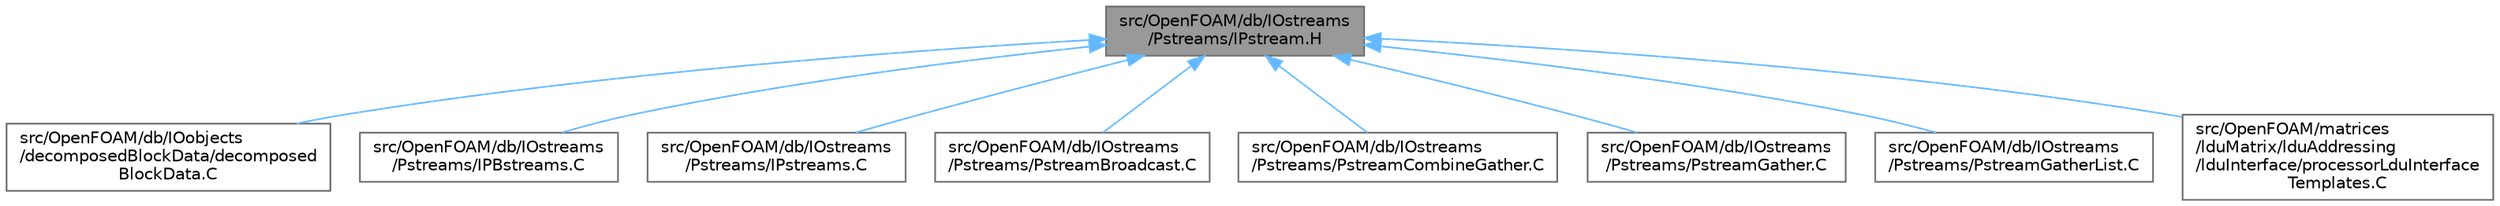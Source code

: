 digraph "src/OpenFOAM/db/IOstreams/Pstreams/IPstream.H"
{
 // LATEX_PDF_SIZE
  bgcolor="transparent";
  edge [fontname=Helvetica,fontsize=10,labelfontname=Helvetica,labelfontsize=10];
  node [fontname=Helvetica,fontsize=10,shape=box,height=0.2,width=0.4];
  Node1 [id="Node000001",label="src/OpenFOAM/db/IOstreams\l/Pstreams/IPstream.H",height=0.2,width=0.4,color="gray40", fillcolor="grey60", style="filled", fontcolor="black",tooltip=" "];
  Node1 -> Node2 [id="edge1_Node000001_Node000002",dir="back",color="steelblue1",style="solid",tooltip=" "];
  Node2 [id="Node000002",label="src/OpenFOAM/db/IOobjects\l/decomposedBlockData/decomposed\lBlockData.C",height=0.2,width=0.4,color="grey40", fillcolor="white", style="filled",URL="$decomposedBlockData_8C.html",tooltip=" "];
  Node1 -> Node3 [id="edge2_Node000001_Node000003",dir="back",color="steelblue1",style="solid",tooltip=" "];
  Node3 [id="Node000003",label="src/OpenFOAM/db/IOstreams\l/Pstreams/IPBstreams.C",height=0.2,width=0.4,color="grey40", fillcolor="white", style="filled",URL="$IPBstreams_8C.html",tooltip=" "];
  Node1 -> Node4 [id="edge3_Node000001_Node000004",dir="back",color="steelblue1",style="solid",tooltip=" "];
  Node4 [id="Node000004",label="src/OpenFOAM/db/IOstreams\l/Pstreams/IPstreams.C",height=0.2,width=0.4,color="grey40", fillcolor="white", style="filled",URL="$IPstreams_8C.html",tooltip=" "];
  Node1 -> Node5 [id="edge4_Node000001_Node000005",dir="back",color="steelblue1",style="solid",tooltip=" "];
  Node5 [id="Node000005",label="src/OpenFOAM/db/IOstreams\l/Pstreams/PstreamBroadcast.C",height=0.2,width=0.4,color="grey40", fillcolor="white", style="filled",URL="$PstreamBroadcast_8C.html",tooltip=" "];
  Node1 -> Node6 [id="edge5_Node000001_Node000006",dir="back",color="steelblue1",style="solid",tooltip=" "];
  Node6 [id="Node000006",label="src/OpenFOAM/db/IOstreams\l/Pstreams/PstreamCombineGather.C",height=0.2,width=0.4,color="grey40", fillcolor="white", style="filled",URL="$PstreamCombineGather_8C.html",tooltip="Variant of gather, scatter. Normal gather uses:"];
  Node1 -> Node7 [id="edge6_Node000001_Node000007",dir="back",color="steelblue1",style="solid",tooltip=" "];
  Node7 [id="Node000007",label="src/OpenFOAM/db/IOstreams\l/Pstreams/PstreamGather.C",height=0.2,width=0.4,color="grey40", fillcolor="white", style="filled",URL="$PstreamGather_8C.html",tooltip="Gather data from all processors onto single processor according to some communication schedule (usual..."];
  Node1 -> Node8 [id="edge7_Node000001_Node000008",dir="back",color="steelblue1",style="solid",tooltip=" "];
  Node8 [id="Node000008",label="src/OpenFOAM/db/IOstreams\l/Pstreams/PstreamGatherList.C",height=0.2,width=0.4,color="grey40", fillcolor="white", style="filled",URL="$PstreamGatherList_8C.html",tooltip="Gather data from all processors onto single processor according to some communication schedule (usual..."];
  Node1 -> Node9 [id="edge8_Node000001_Node000009",dir="back",color="steelblue1",style="solid",tooltip=" "];
  Node9 [id="Node000009",label="src/OpenFOAM/matrices\l/lduMatrix/lduAddressing\l/lduInterface/processorLduInterface\lTemplates.C",height=0.2,width=0.4,color="grey40", fillcolor="white", style="filled",URL="$processorLduInterfaceTemplates_8C.html",tooltip=" "];
}

